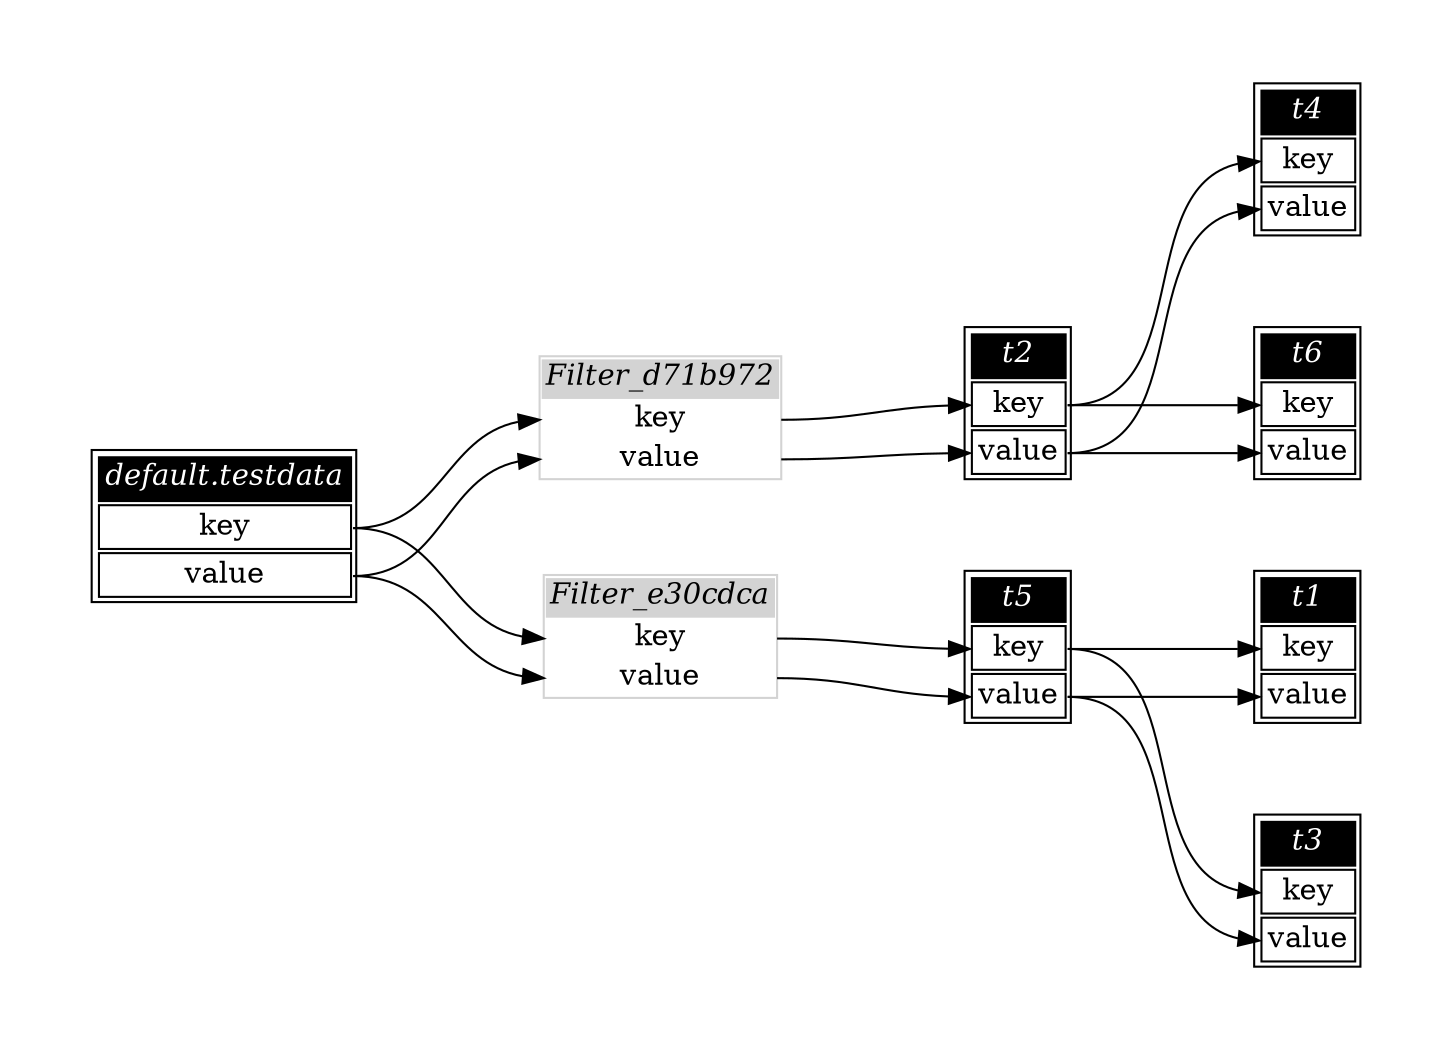 // Automatically generated by SQLFlowTestSuite


digraph {
  graph [pad="0.5" nodesep="0.5" ranksep="1" fontname="Helvetica" rankdir=LR];
  node [shape=plaintext]

  
"Filter_d71b972" [label=<
<table color="lightgray" border="1" cellborder="0" cellspacing="0">
  <tr><td bgcolor="lightgray" port="nodeName"><i>Filter_d71b972</i></td></tr>
  <tr><td port="0">key</td></tr>
<tr><td port="1">value</td></tr>
</table>>];
     

"Filter_e30cdca" [label=<
<table color="lightgray" border="1" cellborder="0" cellspacing="0">
  <tr><td bgcolor="lightgray" port="nodeName"><i>Filter_e30cdca</i></td></tr>
  <tr><td port="0">key</td></tr>
<tr><td port="1">value</td></tr>
</table>>];
     

"default.testdata" [color="black" label=<
<table>
  <tr><td bgcolor="black" port="nodeName"><i><font color="white">default.testdata</font></i></td></tr>
  <tr><td port="0">key</td></tr>
<tr><td port="1">value</td></tr>
</table>>];
     

"t1" [color="black" label=<
<table>
  <tr><td bgcolor="black" port="nodeName"><i><font color="white">t1</font></i></td></tr>
  <tr><td port="0">key</td></tr>
<tr><td port="1">value</td></tr>
</table>>];
     

"t2" [color="black" label=<
<table>
  <tr><td bgcolor="black" port="nodeName"><i><font color="white">t2</font></i></td></tr>
  <tr><td port="0">key</td></tr>
<tr><td port="1">value</td></tr>
</table>>];
     

"t3" [color="black" label=<
<table>
  <tr><td bgcolor="black" port="nodeName"><i><font color="white">t3</font></i></td></tr>
  <tr><td port="0">key</td></tr>
<tr><td port="1">value</td></tr>
</table>>];
     

"t4" [color="black" label=<
<table>
  <tr><td bgcolor="black" port="nodeName"><i><font color="white">t4</font></i></td></tr>
  <tr><td port="0">key</td></tr>
<tr><td port="1">value</td></tr>
</table>>];
     

"t5" [color="black" label=<
<table>
  <tr><td bgcolor="black" port="nodeName"><i><font color="white">t5</font></i></td></tr>
  <tr><td port="0">key</td></tr>
<tr><td port="1">value</td></tr>
</table>>];
     

"t6" [color="black" label=<
<table>
  <tr><td bgcolor="black" port="nodeName"><i><font color="white">t6</font></i></td></tr>
  <tr><td port="0">key</td></tr>
<tr><td port="1">value</td></tr>
</table>>];
     
  "Filter_d71b972":0 -> "t2":0;
"Filter_d71b972":1 -> "t2":1;
"Filter_e30cdca":0 -> "t5":0;
"Filter_e30cdca":1 -> "t5":1;
"default.testdata":0 -> "Filter_d71b972":0;
"default.testdata":0 -> "Filter_e30cdca":0;
"default.testdata":1 -> "Filter_d71b972":1;
"default.testdata":1 -> "Filter_e30cdca":1;
"t2":0 -> "t4":0;
"t2":0 -> "t6":0;
"t2":1 -> "t4":1;
"t2":1 -> "t6":1;
"t5":0 -> "t1":0;
"t5":0 -> "t3":0;
"t5":1 -> "t1":1;
"t5":1 -> "t3":1;
}
       